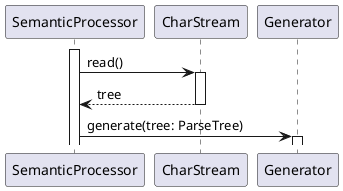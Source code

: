 @startuml
SemanticProcessor++
SemanticProcessor -> CharStream++: read()
return tree
SemanticProcessor -> Generator++: generate(tree: ParseTree)



@enduml